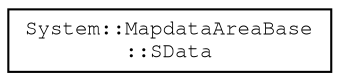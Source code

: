 digraph "Graphical Class Hierarchy"
{
 // LATEX_PDF_SIZE
  edge [fontname="FreeMono",fontsize="10",labelfontname="FreeMono",labelfontsize="10"];
  node [fontname="FreeMono",fontsize="10",shape=record];
  rankdir="LR";
  Node0 [label="System::MapdataAreaBase\l::SData",height=0.2,width=0.4,color="black", fillcolor="white", style="filled",URL="$class_system_1_1_mapdata_area_base.html#struct_system_1_1_mapdata_area_base_1_1_s_data",tooltip=" "];
}
